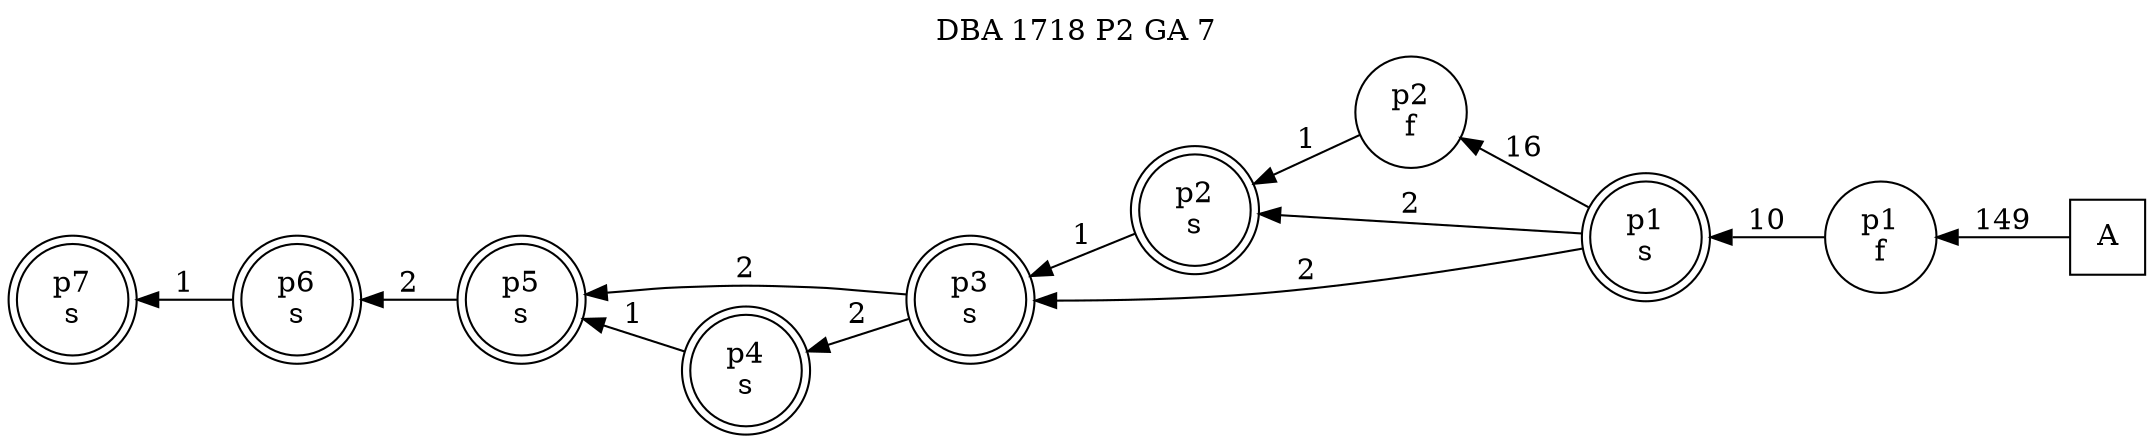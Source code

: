 digraph DBA_1718_P2_GA_7_LOW {
labelloc="tl"
label= " DBA 1718 P2 GA 7 "
rankdir="RL";
"A" [shape="square" label="A"]
"p1_f" [shape="circle" label="p1
f"]
"p1_s" [shape="doublecircle" label="p1
s"]
"p2_f" [shape="circle" label="p2
f"]
"p2_s" [shape="doublecircle" label="p2
s"]
"p3_s" [shape="doublecircle" label="p3
s"]
"p5_s" [shape="doublecircle" label="p5
s"]
"p6_s" [shape="doublecircle" label="p6
s"]
"p4_s" [shape="doublecircle" label="p4
s"]
"p7_s" [shape="doublecircle" label="p7
s"]
"A" -> "p1_f" [ label=149]
"p1_f" -> "p1_s" [ label=10]
"p1_s" -> "p2_f" [ label=16]
"p1_s" -> "p2_s" [ label=2]
"p1_s" -> "p3_s" [ label=2]
"p2_f" -> "p2_s" [ label=1]
"p2_s" -> "p3_s" [ label=1]
"p3_s" -> "p5_s" [ label=2]
"p3_s" -> "p4_s" [ label=2]
"p5_s" -> "p6_s" [ label=2]
"p6_s" -> "p7_s" [ label=1]
"p4_s" -> "p5_s" [ label=1]
}
